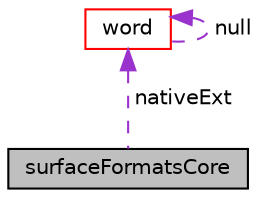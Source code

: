 digraph "surfaceFormatsCore"
{
  bgcolor="transparent";
  edge [fontname="Helvetica",fontsize="10",labelfontname="Helvetica",labelfontsize="10"];
  node [fontname="Helvetica",fontsize="10",shape=record];
  Node1 [label="surfaceFormatsCore",height=0.2,width=0.4,color="black", fillcolor="grey75", style="filled", fontcolor="black"];
  Node2 -> Node1 [dir="back",color="darkorchid3",fontsize="10",style="dashed",label=" nativeExt" ,fontname="Helvetica"];
  Node2 [label="word",height=0.2,width=0.4,color="red",URL="$a02985.html",tooltip="A class for handling words, derived from string. "];
  Node2 -> Node2 [dir="back",color="darkorchid3",fontsize="10",style="dashed",label=" null" ,fontname="Helvetica"];
}

